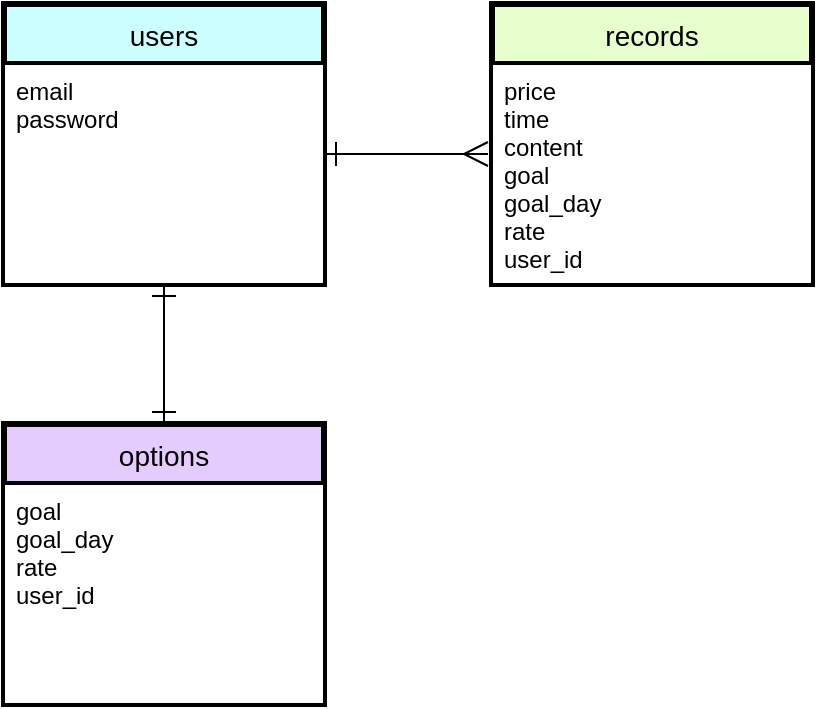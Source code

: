 <mxfile>
    <diagram id="64RgTIW3SXkL0LT36O_N" name="ページ1">
        <mxGraphModel dx="1084" dy="758" grid="0" gridSize="10" guides="1" tooltips="1" connect="1" arrows="1" fold="1" page="1" pageScale="1" pageWidth="827" pageHeight="1169" background="#ffffff" math="0" shadow="0">
            <root>
                <mxCell id="0"/>
                <mxCell id="1" parent="0"/>
                <mxCell id="2" value="users" style="swimlane;childLayout=stackLayout;horizontal=1;startSize=30;horizontalStack=0;rounded=0;fontSize=14;fontStyle=0;strokeWidth=3;resizeParent=0;resizeLast=1;shadow=0;dashed=0;align=center;strokeColor=#000000;fontColor=#000000;labelBackgroundColor=none;fillColor=#CCFFFF;" parent="1" vertex="1">
                    <mxGeometry x="90" y="110" width="160" height="140" as="geometry"/>
                </mxCell>
                <mxCell id="3" value="email&#10;password" style="align=left;spacingLeft=4;fontSize=12;verticalAlign=top;resizable=0;rotatable=0;part=1;rounded=0;strokeColor=#000000;fontColor=#000000;labelBackgroundColor=#FFFFFF;fillColor=#FFFFFF;" parent="2" vertex="1">
                    <mxGeometry y="30" width="160" height="110" as="geometry"/>
                </mxCell>
                <mxCell id="7" value="options" style="swimlane;childLayout=stackLayout;horizontal=1;startSize=30;horizontalStack=0;rounded=0;fontSize=14;fontStyle=0;strokeWidth=3;resizeParent=0;resizeLast=1;shadow=0;dashed=0;align=center;strokeColor=#000000;fontColor=#000000;labelBackgroundColor=none;fillColor=#E5CCFF;" parent="1" vertex="1">
                    <mxGeometry x="90" y="320" width="160" height="140" as="geometry"/>
                </mxCell>
                <mxCell id="8" value="goal&#10;goal_day&#10;rate&#10;user_id" style="align=left;spacingLeft=4;fontSize=12;verticalAlign=top;resizable=0;rotatable=0;part=1;rounded=0;strokeColor=#000000;fontColor=#000000;labelBackgroundColor=#FFFFFF;fillColor=#FFFFFF;" parent="7" vertex="1">
                    <mxGeometry y="30" width="160" height="110" as="geometry"/>
                </mxCell>
                <mxCell id="9" value="records" style="swimlane;childLayout=stackLayout;horizontal=1;startSize=30;horizontalStack=0;rounded=0;fontSize=14;fontStyle=0;strokeWidth=3;resizeParent=0;resizeLast=1;shadow=0;dashed=0;align=center;strokeColor=#000000;fontColor=#000000;labelBackgroundColor=none;fillColor=#E6FFCC;" parent="1" vertex="1">
                    <mxGeometry x="334" y="110" width="160" height="140" as="geometry"/>
                </mxCell>
                <mxCell id="10" value="price&#10;time&#10;content&#10;goal&#10;goal_day&#10;rate&#10;user_id" style="align=left;spacingLeft=4;fontSize=12;verticalAlign=top;resizable=0;rotatable=0;part=1;rounded=0;strokeColor=#000000;fontColor=#000000;labelBackgroundColor=#FFFFFF;fillColor=#FFFFFF;" parent="9" vertex="1">
                    <mxGeometry y="30" width="160" height="110" as="geometry"/>
                </mxCell>
                <mxCell id="16" style="edgeStyle=none;jumpSize=10;html=1;exitX=0.5;exitY=1;exitDx=0;exitDy=0;entryX=0.5;entryY=0;entryDx=0;entryDy=0;startArrow=ERone;startFill=0;startSize=10;endSize=10;sourcePerimeterSpacing=0;targetPerimeterSpacing=0;endArrow=ERone;endFill=0;strokeColor=#000000;fontColor=#000000;labelBackgroundColor=#FFFFFF;fillColor=#FFFFFF;" parent="1" source="3" target="7" edge="1">
                    <mxGeometry relative="1" as="geometry"/>
                </mxCell>
                <mxCell id="18" style="edgeStyle=none;jumpSize=10;html=1;exitX=1;exitY=0.409;exitDx=0;exitDy=0;startArrow=ERone;startFill=0;endArrow=ERmany;endFill=0;startSize=10;endSize=10;sourcePerimeterSpacing=0;targetPerimeterSpacing=0;exitPerimeter=0;strokeColor=#000000;fontColor=#000000;labelBackgroundColor=#FFFFFF;fillColor=#FFFFFF;" parent="1" source="3" edge="1">
                    <mxGeometry relative="1" as="geometry">
                        <mxPoint x="332" y="185" as="targetPoint"/>
                    </mxGeometry>
                </mxCell>
            </root>
        </mxGraphModel>
    </diagram>
</mxfile>